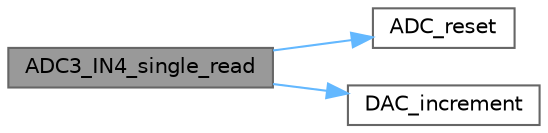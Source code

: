 digraph "ADC3_IN4_single_read"
{
 // LATEX_PDF_SIZE
  bgcolor="transparent";
  edge [fontname=Helvetica,fontsize=10,labelfontname=Helvetica,labelfontsize=10];
  node [fontname=Helvetica,fontsize=10,shape=box,height=0.2,width=0.4];
  rankdir="LR";
  Node1 [id="Node000001",label="ADC3_IN4_single_read",height=0.2,width=0.4,color="gray40", fillcolor="grey60", style="filled", fontcolor="black",tooltip="Read one single value of the ADC in single conversion mode."];
  Node1 -> Node2 [id="edge1_Node000001_Node000002",color="steelblue1",style="solid",tooltip=" "];
  Node2 [id="Node000002",label="ADC_reset",height=0.2,width=0.4,color="grey40", fillcolor="white", style="filled",URL="$measuring_8c.html#ad33d4cf42023ab7762e61cddb0d4113a",tooltip="Resets the ADCs and the timer."];
  Node1 -> Node3 [id="edge2_Node000001_Node000003",color="steelblue1",style="solid",tooltip=" "];
  Node3 [id="Node000003",label="DAC_increment",height=0.2,width=0.4,color="grey40", fillcolor="white", style="filled",URL="$measuring_8c.html#a892bfc2635d9b39cbeadd1f61d43ddd8",tooltip="Increment the DAC value and write it to the output."];
}
